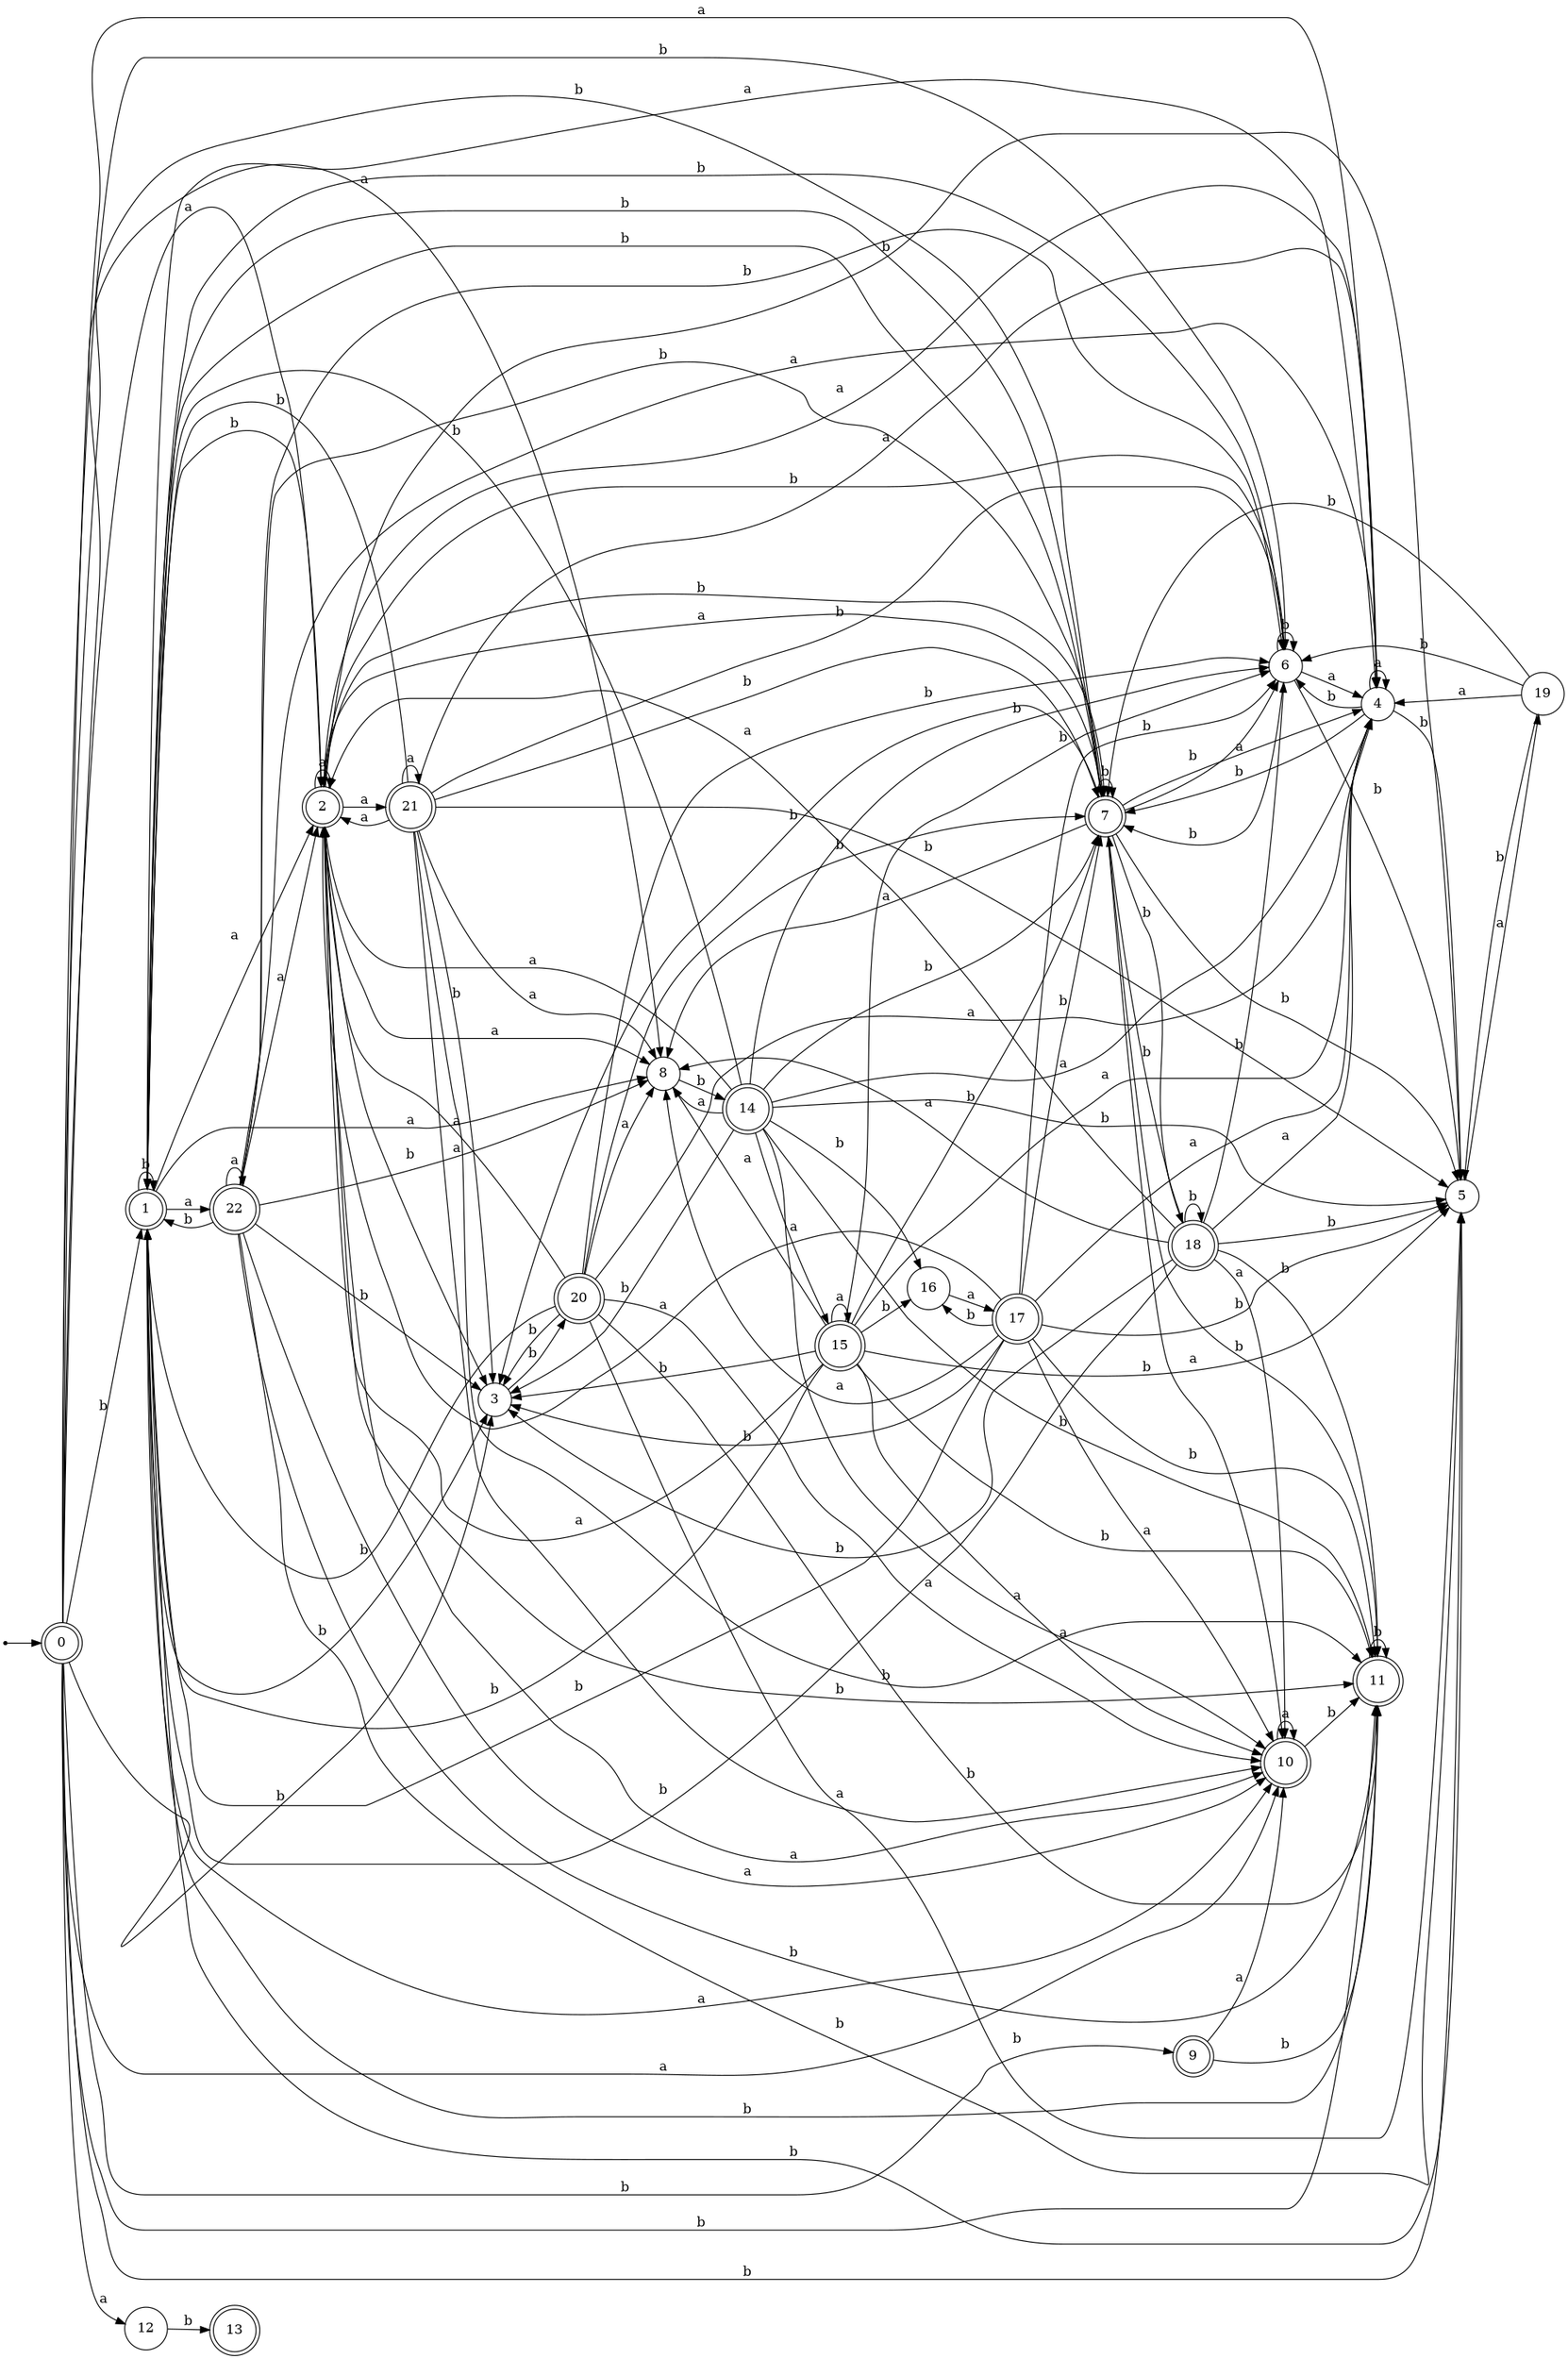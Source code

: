 digraph finite_state_machine {
rankdir=LR;
size="20,20";
node [shape = point]; "dummy0"
node [shape = doublecircle]; "0";"dummy0" -> "0";
node [shape = doublecircle]; "1";node [shape = doublecircle]; "2";node [shape = circle]; "3";
node [shape = circle]; "4";
node [shape = circle]; "5";
node [shape = circle]; "6";
node [shape = doublecircle]; "7";node [shape = circle]; "8";
node [shape = doublecircle]; "9";node [shape = doublecircle]; "10";node [shape = doublecircle]; "11";node [shape = circle]; "12";
node [shape = doublecircle]; "13";node [shape = doublecircle]; "14";node [shape = doublecircle]; "15";node [shape = circle]; "16";
node [shape = doublecircle]; "17";node [shape = doublecircle]; "18";node [shape = circle]; "19";
node [shape = doublecircle]; "20";node [shape = doublecircle]; "21";node [shape = doublecircle]; "22";"0" -> "1" [label = "b"];
 "0" -> "3" [label = "b"];
 "0" -> "5" [label = "b"];
 "0" -> "6" [label = "b"];
 "0" -> "7" [label = "b"];
 "0" -> "9" [label = "b"];
 "0" -> "11" [label = "b"];
 "0" -> "2" [label = "a"];
 "0" -> "4" [label = "a"];
 "0" -> "8" [label = "a"];
 "0" -> "10" [label = "a"];
 "0" -> "12" [label = "a"];
 "12" -> "13" [label = "b"];
 "11" -> "11" [label = "b"];
 "10" -> "10" [label = "a"];
 "10" -> "11" [label = "b"];
 "9" -> "10" [label = "a"];
 "9" -> "11" [label = "b"];
 "8" -> "14" [label = "b"];
 "14" -> "2" [label = "a"];
 "14" -> "4" [label = "a"];
 "14" -> "8" [label = "a"];
 "14" -> "10" [label = "a"];
 "14" -> "15" [label = "a"];
 "14" -> "16" [label = "b"];
 "14" -> "1" [label = "b"];
 "14" -> "3" [label = "b"];
 "14" -> "5" [label = "b"];
 "14" -> "6" [label = "b"];
 "14" -> "7" [label = "b"];
 "14" -> "11" [label = "b"];
 "16" -> "17" [label = "a"];
 "17" -> "16" [label = "b"];
 "17" -> "1" [label = "b"];
 "17" -> "3" [label = "b"];
 "17" -> "5" [label = "b"];
 "17" -> "6" [label = "b"];
 "17" -> "7" [label = "b"];
 "17" -> "11" [label = "b"];
 "17" -> "8" [label = "a"];
 "17" -> "2" [label = "a"];
 "17" -> "10" [label = "a"];
 "17" -> "4" [label = "a"];
 "15" -> "2" [label = "a"];
 "15" -> "4" [label = "a"];
 "15" -> "8" [label = "a"];
 "15" -> "10" [label = "a"];
 "15" -> "15" [label = "a"];
 "15" -> "16" [label = "b"];
 "15" -> "1" [label = "b"];
 "15" -> "3" [label = "b"];
 "15" -> "5" [label = "b"];
 "15" -> "6" [label = "b"];
 "15" -> "7" [label = "b"];
 "15" -> "11" [label = "b"];
 "7" -> "1" [label = "b"];
 "7" -> "18" [label = "b"];
 "7" -> "3" [label = "b"];
 "7" -> "5" [label = "b"];
 "7" -> "6" [label = "b"];
 "7" -> "7" [label = "b"];
 "7" -> "11" [label = "b"];
 "7" -> "8" [label = "a"];
 "7" -> "2" [label = "a"];
 "7" -> "10" [label = "a"];
 "7" -> "4" [label = "a"];
 "18" -> "1" [label = "b"];
 "18" -> "18" [label = "b"];
 "18" -> "3" [label = "b"];
 "18" -> "5" [label = "b"];
 "18" -> "6" [label = "b"];
 "18" -> "7" [label = "b"];
 "18" -> "11" [label = "b"];
 "18" -> "8" [label = "a"];
 "18" -> "2" [label = "a"];
 "18" -> "10" [label = "a"];
 "18" -> "4" [label = "a"];
 "6" -> "5" [label = "b"];
 "6" -> "6" [label = "b"];
 "6" -> "7" [label = "b"];
 "6" -> "4" [label = "a"];
 "5" -> "19" [label = "a"];
 "19" -> "5" [label = "b"];
 "19" -> "6" [label = "b"];
 "19" -> "7" [label = "b"];
 "19" -> "4" [label = "a"];
 "4" -> "4" [label = "a"];
 "4" -> "5" [label = "b"];
 "4" -> "6" [label = "b"];
 "4" -> "7" [label = "b"];
 "3" -> "20" [label = "b"];
 "20" -> "1" [label = "b"];
 "20" -> "3" [label = "b"];
 "20" -> "5" [label = "b"];
 "20" -> "6" [label = "b"];
 "20" -> "7" [label = "b"];
 "20" -> "11" [label = "b"];
 "20" -> "8" [label = "a"];
 "20" -> "2" [label = "a"];
 "20" -> "10" [label = "a"];
 "20" -> "4" [label = "a"];
 "2" -> "2" [label = "a"];
 "2" -> "4" [label = "a"];
 "2" -> "21" [label = "a"];
 "2" -> "8" [label = "a"];
 "2" -> "10" [label = "a"];
 "2" -> "1" [label = "b"];
 "2" -> "3" [label = "b"];
 "2" -> "5" [label = "b"];
 "2" -> "6" [label = "b"];
 "2" -> "7" [label = "b"];
 "2" -> "11" [label = "b"];
 "21" -> "2" [label = "a"];
 "21" -> "4" [label = "a"];
 "21" -> "21" [label = "a"];
 "21" -> "8" [label = "a"];
 "21" -> "10" [label = "a"];
 "21" -> "1" [label = "b"];
 "21" -> "3" [label = "b"];
 "21" -> "5" [label = "b"];
 "21" -> "6" [label = "b"];
 "21" -> "7" [label = "b"];
 "21" -> "11" [label = "b"];
 "1" -> "1" [label = "b"];
 "1" -> "3" [label = "b"];
 "1" -> "5" [label = "b"];
 "1" -> "6" [label = "b"];
 "1" -> "7" [label = "b"];
 "1" -> "11" [label = "b"];
 "1" -> "2" [label = "a"];
 "1" -> "4" [label = "a"];
 "1" -> "22" [label = "a"];
 "1" -> "8" [label = "a"];
 "1" -> "10" [label = "a"];
 "22" -> "2" [label = "a"];
 "22" -> "4" [label = "a"];
 "22" -> "22" [label = "a"];
 "22" -> "8" [label = "a"];
 "22" -> "10" [label = "a"];
 "22" -> "1" [label = "b"];
 "22" -> "3" [label = "b"];
 "22" -> "5" [label = "b"];
 "22" -> "6" [label = "b"];
 "22" -> "7" [label = "b"];
 "22" -> "11" [label = "b"];
 }
